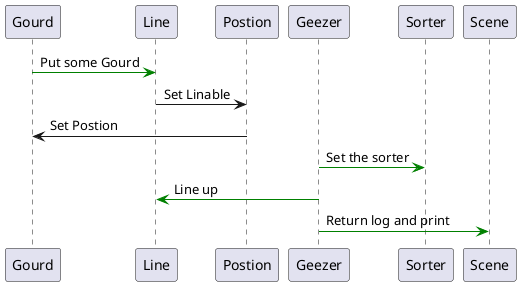 @startuml

Gourd -[#green]> Line : Put some Gourd

Line -> Postion : Set Linable

Postion -> Gourd : Set Postion

Geezer -[#green]> Sorter : Set the sorter

Geezer -[#green]> Line : Line up

Geezer -[#green]> Scene : Return log and print

@enduml